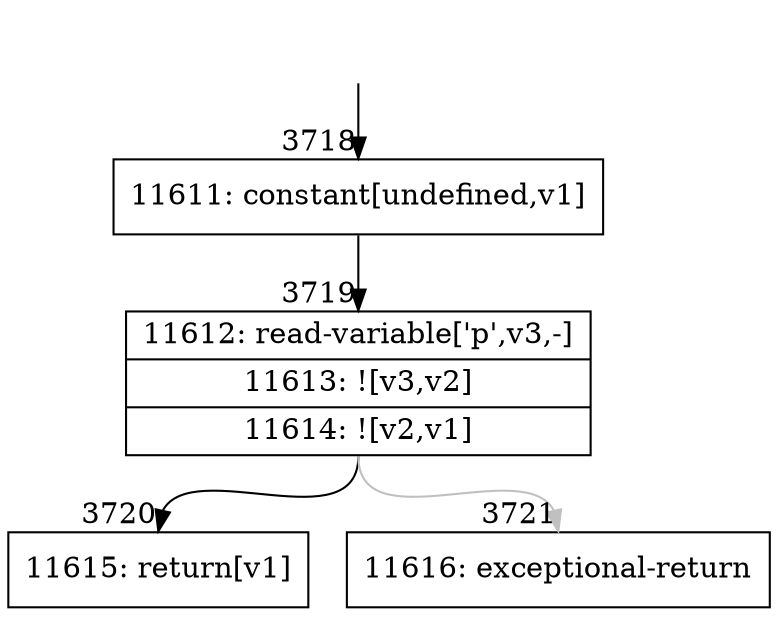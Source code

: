 digraph {
rankdir="TD"
BB_entry217[shape=none,label=""];
BB_entry217 -> BB3718 [tailport=s, headport=n, headlabel="    3718"]
BB3718 [shape=record label="{11611: constant[undefined,v1]}" ] 
BB3718 -> BB3719 [tailport=s, headport=n, headlabel="      3719"]
BB3719 [shape=record label="{11612: read-variable['p',v3,-]|11613: ![v3,v2]|11614: ![v2,v1]}" ] 
BB3719 -> BB3720 [tailport=s, headport=n, headlabel="      3720"]
BB3719 -> BB3721 [tailport=s, headport=n, color=gray, headlabel="      3721"]
BB3720 [shape=record label="{11615: return[v1]}" ] 
BB3721 [shape=record label="{11616: exceptional-return}" ] 
//#$~ 3946
}
